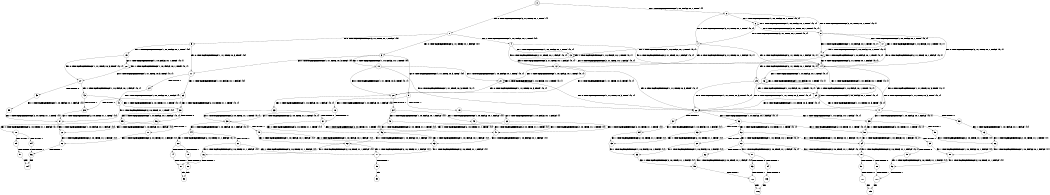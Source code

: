 digraph BCG {
size = "7, 10.5";
center = TRUE;
node [shape = circle];
0 [peripheries = 2];
0 -> 1 [label = "EX !0 !ATOMIC_EXCH_BRANCH (2, +1, TRUE, +0, 1, TRUE) !{}"];
0 -> 2 [label = "EX !1 !ATOMIC_EXCH_BRANCH (1, +0, FALSE, +0, 1, TRUE) !{}"];
1 -> 3 [label = "EX !0 !ATOMIC_EXCH_BRANCH (2, +1, TRUE, +0, 1, FALSE) !{0}"];
1 -> 4 [label = "EX !1 !ATOMIC_EXCH_BRANCH (1, +0, FALSE, +0, 1, TRUE) !{0}"];
1 -> 5 [label = "EX !0 !ATOMIC_EXCH_BRANCH (2, +1, TRUE, +0, 1, FALSE) !{0}"];
2 -> 6 [label = "EX !1 !ATOMIC_EXCH_BRANCH (1, +0, FALSE, +0, 1, TRUE) !{0, 1}"];
2 -> 7 [label = "EX !0 !ATOMIC_EXCH_BRANCH (2, +1, TRUE, +0, 1, TRUE) !{0, 1}"];
2 -> 8 [label = "EX !0 !ATOMIC_EXCH_BRANCH (2, +1, TRUE, +0, 1, TRUE) !{0, 1}"];
3 -> 9 [label = "EX !0 !ATOMIC_EXCH_BRANCH (1, +1, TRUE, +0, 3, TRUE) !{0}"];
3 -> 10 [label = "EX !1 !ATOMIC_EXCH_BRANCH (1, +0, FALSE, +0, 1, TRUE) !{0}"];
3 -> 11 [label = "EX !0 !ATOMIC_EXCH_BRANCH (1, +1, TRUE, +0, 3, TRUE) !{0}"];
4 -> 12 [label = "EX !0 !ATOMIC_EXCH_BRANCH (2, +1, TRUE, +0, 1, FALSE) !{0, 1}"];
4 -> 13 [label = "EX !1 !ATOMIC_EXCH_BRANCH (1, +0, FALSE, +0, 1, TRUE) !{0, 1}"];
4 -> 14 [label = "EX !0 !ATOMIC_EXCH_BRANCH (2, +1, TRUE, +0, 1, FALSE) !{0, 1}"];
5 -> 15 [label = "EX !1 !ATOMIC_EXCH_BRANCH (1, +0, FALSE, +0, 1, TRUE) !{0}"];
5 -> 11 [label = "EX !0 !ATOMIC_EXCH_BRANCH (1, +1, TRUE, +0, 3, TRUE) !{0}"];
6 -> 6 [label = "EX !1 !ATOMIC_EXCH_BRANCH (1, +0, FALSE, +0, 1, TRUE) !{0, 1}"];
6 -> 7 [label = "EX !0 !ATOMIC_EXCH_BRANCH (2, +1, TRUE, +0, 1, TRUE) !{0, 1}"];
6 -> 8 [label = "EX !0 !ATOMIC_EXCH_BRANCH (2, +1, TRUE, +0, 1, TRUE) !{0, 1}"];
7 -> 12 [label = "EX !0 !ATOMIC_EXCH_BRANCH (2, +1, TRUE, +0, 1, FALSE) !{0, 1}"];
7 -> 13 [label = "EX !1 !ATOMIC_EXCH_BRANCH (1, +0, FALSE, +0, 1, TRUE) !{0, 1}"];
7 -> 14 [label = "EX !0 !ATOMIC_EXCH_BRANCH (2, +1, TRUE, +0, 1, FALSE) !{0, 1}"];
8 -> 16 [label = "EX !1 !ATOMIC_EXCH_BRANCH (1, +0, FALSE, +0, 1, TRUE) !{0, 1}"];
8 -> 14 [label = "EX !0 !ATOMIC_EXCH_BRANCH (2, +1, TRUE, +0, 1, FALSE) !{0, 1}"];
8 -> 17 [label = "EX !1 !ATOMIC_EXCH_BRANCH (1, +0, FALSE, +0, 1, TRUE) !{0, 1}"];
9 -> 18 [label = "EX !1 !ATOMIC_EXCH_BRANCH (1, +0, FALSE, +0, 1, FALSE) !{0}"];
9 -> 19 [label = "TERMINATE !0"];
10 -> 20 [label = "EX !0 !ATOMIC_EXCH_BRANCH (1, +1, TRUE, +0, 3, TRUE) !{0, 1}"];
10 -> 21 [label = "EX !1 !ATOMIC_EXCH_BRANCH (1, +0, FALSE, +0, 1, TRUE) !{0, 1}"];
10 -> 22 [label = "EX !0 !ATOMIC_EXCH_BRANCH (1, +1, TRUE, +0, 3, TRUE) !{0, 1}"];
11 -> 23 [label = "EX !1 !ATOMIC_EXCH_BRANCH (1, +0, FALSE, +0, 1, FALSE) !{0}"];
11 -> 24 [label = "TERMINATE !0"];
12 -> 20 [label = "EX !0 !ATOMIC_EXCH_BRANCH (1, +1, TRUE, +0, 3, TRUE) !{0, 1}"];
12 -> 21 [label = "EX !1 !ATOMIC_EXCH_BRANCH (1, +0, FALSE, +0, 1, TRUE) !{0, 1}"];
12 -> 22 [label = "EX !0 !ATOMIC_EXCH_BRANCH (1, +1, TRUE, +0, 3, TRUE) !{0, 1}"];
13 -> 12 [label = "EX !0 !ATOMIC_EXCH_BRANCH (2, +1, TRUE, +0, 1, FALSE) !{0, 1}"];
13 -> 13 [label = "EX !1 !ATOMIC_EXCH_BRANCH (1, +0, FALSE, +0, 1, TRUE) !{0, 1}"];
13 -> 14 [label = "EX !0 !ATOMIC_EXCH_BRANCH (2, +1, TRUE, +0, 1, FALSE) !{0, 1}"];
14 -> 25 [label = "EX !1 !ATOMIC_EXCH_BRANCH (1, +0, FALSE, +0, 1, TRUE) !{0, 1}"];
14 -> 22 [label = "EX !0 !ATOMIC_EXCH_BRANCH (1, +1, TRUE, +0, 3, TRUE) !{0, 1}"];
14 -> 26 [label = "EX !1 !ATOMIC_EXCH_BRANCH (1, +0, FALSE, +0, 1, TRUE) !{0, 1}"];
15 -> 27 [label = "EX !0 !ATOMIC_EXCH_BRANCH (1, +1, TRUE, +0, 3, TRUE) !{0, 1}"];
15 -> 28 [label = "EX !1 !ATOMIC_EXCH_BRANCH (1, +0, FALSE, +0, 1, TRUE) !{0, 1}"];
16 -> 29 [label = "EX !0 !ATOMIC_EXCH_BRANCH (2, +1, TRUE, +0, 1, FALSE) !{0, 1}"];
16 -> 16 [label = "EX !1 !ATOMIC_EXCH_BRANCH (1, +0, FALSE, +0, 1, TRUE) !{0, 1}"];
16 -> 14 [label = "EX !0 !ATOMIC_EXCH_BRANCH (2, +1, TRUE, +0, 1, FALSE) !{0, 1}"];
17 -> 16 [label = "EX !1 !ATOMIC_EXCH_BRANCH (1, +0, FALSE, +0, 1, TRUE) !{0, 1}"];
17 -> 14 [label = "EX !0 !ATOMIC_EXCH_BRANCH (2, +1, TRUE, +0, 1, FALSE) !{0, 1}"];
17 -> 17 [label = "EX !1 !ATOMIC_EXCH_BRANCH (1, +0, FALSE, +0, 1, TRUE) !{0, 1}"];
18 -> 30 [label = "EX !1 !ATOMIC_EXCH_BRANCH (2, +0, TRUE, +1, 1, TRUE) !{0, 1}"];
18 -> 31 [label = "TERMINATE !0"];
19 -> 32 [label = "EX !1 !ATOMIC_EXCH_BRANCH (1, +0, FALSE, +0, 1, FALSE) !{}"];
20 -> 33 [label = "EX !1 !ATOMIC_EXCH_BRANCH (1, +0, FALSE, +0, 1, FALSE) !{0, 1}"];
20 -> 34 [label = "TERMINATE !0"];
21 -> 20 [label = "EX !0 !ATOMIC_EXCH_BRANCH (1, +1, TRUE, +0, 3, TRUE) !{0, 1}"];
21 -> 21 [label = "EX !1 !ATOMIC_EXCH_BRANCH (1, +0, FALSE, +0, 1, TRUE) !{0, 1}"];
21 -> 22 [label = "EX !0 !ATOMIC_EXCH_BRANCH (1, +1, TRUE, +0, 3, TRUE) !{0, 1}"];
22 -> 35 [label = "EX !1 !ATOMIC_EXCH_BRANCH (1, +0, FALSE, +0, 1, FALSE) !{0, 1}"];
22 -> 36 [label = "EX !1 !ATOMIC_EXCH_BRANCH (1, +0, FALSE, +0, 1, FALSE) !{0, 1}"];
22 -> 37 [label = "TERMINATE !0"];
23 -> 38 [label = "EX !1 !ATOMIC_EXCH_BRANCH (2, +0, TRUE, +1, 1, TRUE) !{0, 1}"];
23 -> 39 [label = "TERMINATE !0"];
24 -> 40 [label = "EX !1 !ATOMIC_EXCH_BRANCH (1, +0, FALSE, +0, 1, FALSE) !{}"];
25 -> 41 [label = "EX !0 !ATOMIC_EXCH_BRANCH (1, +1, TRUE, +0, 3, TRUE) !{0, 1}"];
25 -> 25 [label = "EX !1 !ATOMIC_EXCH_BRANCH (1, +0, FALSE, +0, 1, TRUE) !{0, 1}"];
25 -> 22 [label = "EX !0 !ATOMIC_EXCH_BRANCH (1, +1, TRUE, +0, 3, TRUE) !{0, 1}"];
26 -> 25 [label = "EX !1 !ATOMIC_EXCH_BRANCH (1, +0, FALSE, +0, 1, TRUE) !{0, 1}"];
26 -> 22 [label = "EX !0 !ATOMIC_EXCH_BRANCH (1, +1, TRUE, +0, 3, TRUE) !{0, 1}"];
26 -> 26 [label = "EX !1 !ATOMIC_EXCH_BRANCH (1, +0, FALSE, +0, 1, TRUE) !{0, 1}"];
27 -> 42 [label = "EX !1 !ATOMIC_EXCH_BRANCH (1, +0, FALSE, +0, 1, FALSE) !{0, 1}"];
27 -> 43 [label = "TERMINATE !0"];
28 -> 27 [label = "EX !0 !ATOMIC_EXCH_BRANCH (1, +1, TRUE, +0, 3, TRUE) !{0, 1}"];
28 -> 28 [label = "EX !1 !ATOMIC_EXCH_BRANCH (1, +0, FALSE, +0, 1, TRUE) !{0, 1}"];
29 -> 41 [label = "EX !0 !ATOMIC_EXCH_BRANCH (1, +1, TRUE, +0, 3, TRUE) !{0, 1}"];
29 -> 25 [label = "EX !1 !ATOMIC_EXCH_BRANCH (1, +0, FALSE, +0, 1, TRUE) !{0, 1}"];
29 -> 22 [label = "EX !0 !ATOMIC_EXCH_BRANCH (1, +1, TRUE, +0, 3, TRUE) !{0, 1}"];
30 -> 44 [label = "EX !1 !ATOMIC_EXCH_BRANCH (1, +0, FALSE, +0, 1, FALSE) !{0, 1}"];
30 -> 45 [label = "TERMINATE !0"];
31 -> 46 [label = "EX !1 !ATOMIC_EXCH_BRANCH (2, +0, TRUE, +1, 1, TRUE) !{1}"];
31 -> 47 [label = "EX !1 !ATOMIC_EXCH_BRANCH (2, +0, TRUE, +1, 1, TRUE) !{1}"];
32 -> 46 [label = "EX !1 !ATOMIC_EXCH_BRANCH (2, +0, TRUE, +1, 1, TRUE) !{1}"];
32 -> 47 [label = "EX !1 !ATOMIC_EXCH_BRANCH (2, +0, TRUE, +1, 1, TRUE) !{1}"];
33 -> 30 [label = "EX !1 !ATOMIC_EXCH_BRANCH (2, +0, TRUE, +1, 1, TRUE) !{0, 1}"];
33 -> 31 [label = "TERMINATE !0"];
34 -> 48 [label = "EX !1 !ATOMIC_EXCH_BRANCH (1, +0, FALSE, +0, 1, FALSE) !{1}"];
34 -> 49 [label = "EX !1 !ATOMIC_EXCH_BRANCH (1, +0, FALSE, +0, 1, FALSE) !{1}"];
35 -> 50 [label = "EX !1 !ATOMIC_EXCH_BRANCH (2, +0, TRUE, +1, 1, TRUE) !{0, 1}"];
35 -> 51 [label = "TERMINATE !0"];
36 -> 50 [label = "EX !1 !ATOMIC_EXCH_BRANCH (2, +0, TRUE, +1, 1, TRUE) !{0, 1}"];
36 -> 52 [label = "EX !1 !ATOMIC_EXCH_BRANCH (2, +0, TRUE, +1, 1, TRUE) !{0, 1}"];
36 -> 53 [label = "TERMINATE !0"];
37 -> 54 [label = "EX !1 !ATOMIC_EXCH_BRANCH (1, +0, FALSE, +0, 1, FALSE) !{1}"];
38 -> 55 [label = "EX !1 !ATOMIC_EXCH_BRANCH (1, +0, FALSE, +0, 1, FALSE) !{0, 1}"];
38 -> 56 [label = "TERMINATE !0"];
39 -> 57 [label = "EX !1 !ATOMIC_EXCH_BRANCH (2, +0, TRUE, +1, 1, TRUE) !{1}"];
40 -> 57 [label = "EX !1 !ATOMIC_EXCH_BRANCH (2, +0, TRUE, +1, 1, TRUE) !{1}"];
41 -> 35 [label = "EX !1 !ATOMIC_EXCH_BRANCH (1, +0, FALSE, +0, 1, FALSE) !{0, 1}"];
41 -> 58 [label = "TERMINATE !0"];
42 -> 38 [label = "EX !1 !ATOMIC_EXCH_BRANCH (2, +0, TRUE, +1, 1, TRUE) !{0, 1}"];
42 -> 39 [label = "TERMINATE !0"];
43 -> 59 [label = "EX !1 !ATOMIC_EXCH_BRANCH (1, +0, FALSE, +0, 1, FALSE) !{1}"];
44 -> 60 [label = "EX !1 !ATOMIC_EXCH_BRANCH (2, +0, TRUE, +1, 1, FALSE) !{0, 1}"];
44 -> 61 [label = "TERMINATE !0"];
45 -> 62 [label = "EX !1 !ATOMIC_EXCH_BRANCH (1, +0, FALSE, +0, 1, FALSE) !{1}"];
45 -> 63 [label = "EX !1 !ATOMIC_EXCH_BRANCH (1, +0, FALSE, +0, 1, FALSE) !{1}"];
46 -> 62 [label = "EX !1 !ATOMIC_EXCH_BRANCH (1, +0, FALSE, +0, 1, FALSE) !{1}"];
46 -> 63 [label = "EX !1 !ATOMIC_EXCH_BRANCH (1, +0, FALSE, +0, 1, FALSE) !{1}"];
47 -> 63 [label = "EX !1 !ATOMIC_EXCH_BRANCH (1, +0, FALSE, +0, 1, FALSE) !{1}"];
48 -> 46 [label = "EX !1 !ATOMIC_EXCH_BRANCH (2, +0, TRUE, +1, 1, TRUE) !{1}"];
48 -> 47 [label = "EX !1 !ATOMIC_EXCH_BRANCH (2, +0, TRUE, +1, 1, TRUE) !{1}"];
49 -> 47 [label = "EX !1 !ATOMIC_EXCH_BRANCH (2, +0, TRUE, +1, 1, TRUE) !{1}"];
50 -> 64 [label = "EX !1 !ATOMIC_EXCH_BRANCH (1, +0, FALSE, +0, 1, FALSE) !{0, 1}"];
50 -> 65 [label = "TERMINATE !0"];
51 -> 66 [label = "EX !1 !ATOMIC_EXCH_BRANCH (2, +0, TRUE, +1, 1, TRUE) !{1}"];
52 -> 64 [label = "EX !1 !ATOMIC_EXCH_BRANCH (1, +0, FALSE, +0, 1, FALSE) !{0, 1}"];
52 -> 67 [label = "EX !1 !ATOMIC_EXCH_BRANCH (1, +0, FALSE, +0, 1, FALSE) !{0, 1}"];
52 -> 68 [label = "TERMINATE !0"];
53 -> 69 [label = "EX !1 !ATOMIC_EXCH_BRANCH (2, +0, TRUE, +1, 1, TRUE) !{1}"];
54 -> 69 [label = "EX !1 !ATOMIC_EXCH_BRANCH (2, +0, TRUE, +1, 1, TRUE) !{1}"];
55 -> 70 [label = "EX !1 !ATOMIC_EXCH_BRANCH (2, +0, TRUE, +1, 1, FALSE) !{0, 1}"];
55 -> 71 [label = "TERMINATE !0"];
56 -> 72 [label = "EX !1 !ATOMIC_EXCH_BRANCH (1, +0, FALSE, +0, 1, FALSE) !{1}"];
57 -> 72 [label = "EX !1 !ATOMIC_EXCH_BRANCH (1, +0, FALSE, +0, 1, FALSE) !{1}"];
58 -> 73 [label = "EX !1 !ATOMIC_EXCH_BRANCH (1, +0, FALSE, +0, 1, FALSE) !{1}"];
59 -> 57 [label = "EX !1 !ATOMIC_EXCH_BRANCH (2, +0, TRUE, +1, 1, TRUE) !{1}"];
60 -> 74 [label = "TERMINATE !0"];
60 -> 75 [label = "TERMINATE !1"];
61 -> 76 [label = "EX !1 !ATOMIC_EXCH_BRANCH (2, +0, TRUE, +1, 1, FALSE) !{1}"];
61 -> 77 [label = "EX !1 !ATOMIC_EXCH_BRANCH (2, +0, TRUE, +1, 1, FALSE) !{1}"];
62 -> 76 [label = "EX !1 !ATOMIC_EXCH_BRANCH (2, +0, TRUE, +1, 1, FALSE) !{1}"];
62 -> 77 [label = "EX !1 !ATOMIC_EXCH_BRANCH (2, +0, TRUE, +1, 1, FALSE) !{1}"];
63 -> 77 [label = "EX !1 !ATOMIC_EXCH_BRANCH (2, +0, TRUE, +1, 1, FALSE) !{1}"];
64 -> 78 [label = "EX !1 !ATOMIC_EXCH_BRANCH (2, +0, TRUE, +1, 1, FALSE) !{0, 1}"];
64 -> 79 [label = "TERMINATE !0"];
65 -> 80 [label = "EX !1 !ATOMIC_EXCH_BRANCH (1, +0, FALSE, +0, 1, FALSE) !{1}"];
66 -> 80 [label = "EX !1 !ATOMIC_EXCH_BRANCH (1, +0, FALSE, +0, 1, FALSE) !{1}"];
67 -> 78 [label = "EX !1 !ATOMIC_EXCH_BRANCH (2, +0, TRUE, +1, 1, FALSE) !{0, 1}"];
67 -> 81 [label = "EX !1 !ATOMIC_EXCH_BRANCH (2, +0, TRUE, +1, 1, FALSE) !{0, 1}"];
67 -> 82 [label = "TERMINATE !0"];
68 -> 83 [label = "EX !1 !ATOMIC_EXCH_BRANCH (1, +0, FALSE, +0, 1, FALSE) !{1}"];
69 -> 83 [label = "EX !1 !ATOMIC_EXCH_BRANCH (1, +0, FALSE, +0, 1, FALSE) !{1}"];
70 -> 84 [label = "TERMINATE !0"];
70 -> 85 [label = "TERMINATE !1"];
71 -> 86 [label = "EX !1 !ATOMIC_EXCH_BRANCH (2, +0, TRUE, +1, 1, FALSE) !{1}"];
72 -> 86 [label = "EX !1 !ATOMIC_EXCH_BRANCH (2, +0, TRUE, +1, 1, FALSE) !{1}"];
73 -> 66 [label = "EX !1 !ATOMIC_EXCH_BRANCH (2, +0, TRUE, +1, 1, TRUE) !{1}"];
74 -> 87 [label = "TERMINATE !1"];
75 -> 88 [label = "TERMINATE !0"];
76 -> 87 [label = "TERMINATE !1"];
77 -> 89 [label = "TERMINATE !1"];
78 -> 90 [label = "TERMINATE !0"];
78 -> 91 [label = "TERMINATE !1"];
79 -> 92 [label = "EX !1 !ATOMIC_EXCH_BRANCH (2, +0, TRUE, +1, 1, FALSE) !{1}"];
80 -> 92 [label = "EX !1 !ATOMIC_EXCH_BRANCH (2, +0, TRUE, +1, 1, FALSE) !{1}"];
81 -> 93 [label = "TERMINATE !0"];
81 -> 94 [label = "TERMINATE !1"];
82 -> 95 [label = "EX !1 !ATOMIC_EXCH_BRANCH (2, +0, TRUE, +1, 1, FALSE) !{1}"];
83 -> 95 [label = "EX !1 !ATOMIC_EXCH_BRANCH (2, +0, TRUE, +1, 1, FALSE) !{1}"];
84 -> 96 [label = "TERMINATE !1"];
85 -> 97 [label = "TERMINATE !0"];
86 -> 96 [label = "TERMINATE !1"];
87 -> 98 [label = "exit"];
88 -> 98 [label = "exit"];
89 -> 99 [label = "exit"];
90 -> 100 [label = "TERMINATE !1"];
91 -> 101 [label = "TERMINATE !0"];
92 -> 100 [label = "TERMINATE !1"];
93 -> 102 [label = "TERMINATE !1"];
94 -> 103 [label = "TERMINATE !0"];
95 -> 102 [label = "TERMINATE !1"];
96 -> 104 [label = "exit"];
97 -> 104 [label = "exit"];
100 -> 105 [label = "exit"];
101 -> 105 [label = "exit"];
102 -> 106 [label = "exit"];
103 -> 106 [label = "exit"];
}
